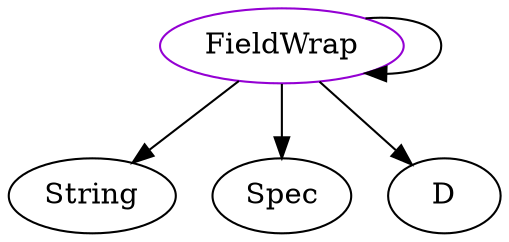 digraph fieldwrap{
FieldWrap -> String;
FieldWrap -> FieldWrap;
FieldWrap -> Spec;
FieldWrap -> D;
FieldWrap	[shape=oval, color=darkviolet, label="FieldWrap"];
}
